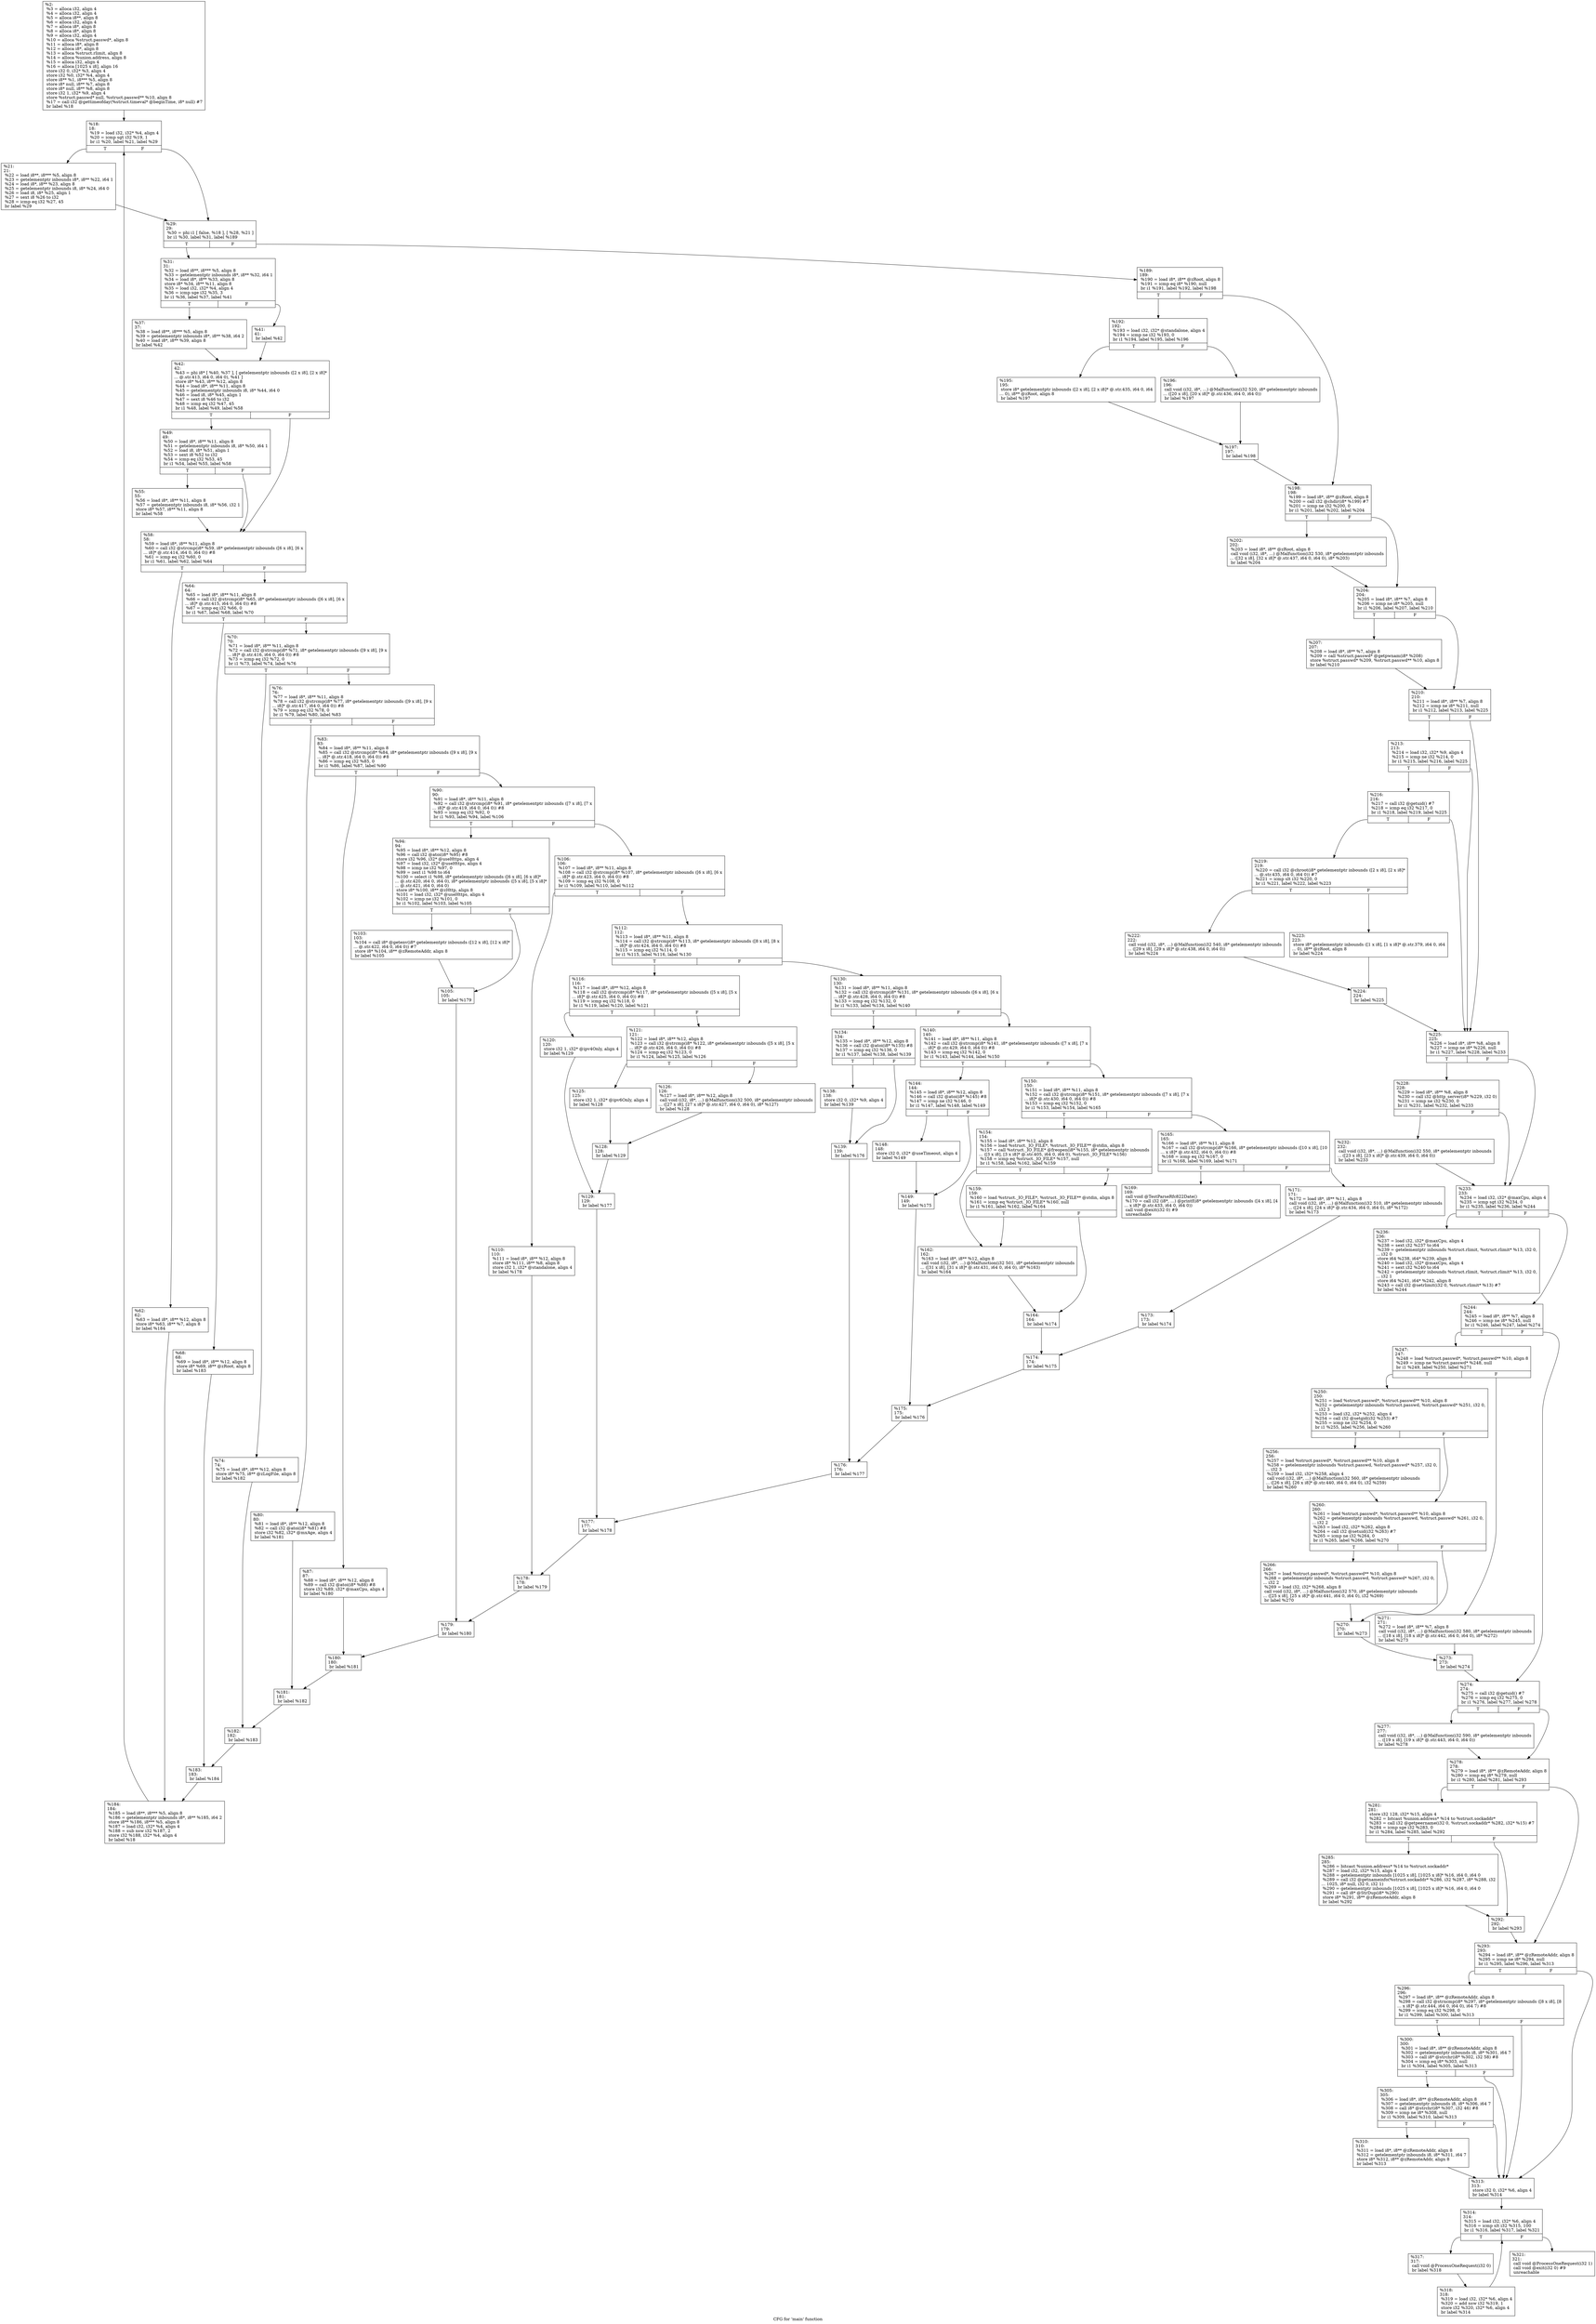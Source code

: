 digraph "CFG for 'main' function" {
	label="CFG for 'main' function";

	Node0x11ad850 [shape=record,label="{%2:\l  %3 = alloca i32, align 4\l  %4 = alloca i32, align 4\l  %5 = alloca i8**, align 8\l  %6 = alloca i32, align 4\l  %7 = alloca i8*, align 8\l  %8 = alloca i8*, align 8\l  %9 = alloca i32, align 4\l  %10 = alloca %struct.passwd*, align 8\l  %11 = alloca i8*, align 8\l  %12 = alloca i8*, align 8\l  %13 = alloca %struct.rlimit, align 8\l  %14 = alloca %union.address, align 8\l  %15 = alloca i32, align 4\l  %16 = alloca [1025 x i8], align 16\l  store i32 0, i32* %3, align 4\l  store i32 %0, i32* %4, align 4\l  store i8** %1, i8*** %5, align 8\l  store i8* null, i8** %7, align 8\l  store i8* null, i8** %8, align 8\l  store i32 1, i32* %9, align 4\l  store %struct.passwd* null, %struct.passwd** %10, align 8\l  %17 = call i32 @gettimeofday(%struct.timeval* @beginTime, i8* null) #7\l  br label %18\l}"];
	Node0x11ad850 -> Node0x11b0420;
	Node0x11b0420 [shape=record,label="{%18:\l18:                                               \l  %19 = load i32, i32* %4, align 4\l  %20 = icmp sgt i32 %19, 1\l  br i1 %20, label %21, label %29\l|{<s0>T|<s1>F}}"];
	Node0x11b0420:s0 -> Node0x11b05a0;
	Node0x11b0420:s1 -> Node0x11b05f0;
	Node0x11b05a0 [shape=record,label="{%21:\l21:                                               \l  %22 = load i8**, i8*** %5, align 8\l  %23 = getelementptr inbounds i8*, i8** %22, i64 1\l  %24 = load i8*, i8** %23, align 8\l  %25 = getelementptr inbounds i8, i8* %24, i64 0\l  %26 = load i8, i8* %25, align 1\l  %27 = sext i8 %26 to i32\l  %28 = icmp eq i32 %27, 45\l  br label %29\l}"];
	Node0x11b05a0 -> Node0x11b05f0;
	Node0x11b05f0 [shape=record,label="{%29:\l29:                                               \l  %30 = phi i1 [ false, %18 ], [ %28, %21 ]\l  br i1 %30, label %31, label %189\l|{<s0>T|<s1>F}}"];
	Node0x11b05f0:s0 -> Node0x11b0a30;
	Node0x11b05f0:s1 -> Node0x11b0a80;
	Node0x11b0a30 [shape=record,label="{%31:\l31:                                               \l  %32 = load i8**, i8*** %5, align 8\l  %33 = getelementptr inbounds i8*, i8** %32, i64 1\l  %34 = load i8*, i8** %33, align 8\l  store i8* %34, i8** %11, align 8\l  %35 = load i32, i32* %4, align 4\l  %36 = icmp sge i32 %35, 3\l  br i1 %36, label %37, label %41\l|{<s0>T|<s1>F}}"];
	Node0x11b0a30:s0 -> Node0x11b0df0;
	Node0x11b0a30:s1 -> Node0x11b0e40;
	Node0x11b0df0 [shape=record,label="{%37:\l37:                                               \l  %38 = load i8**, i8*** %5, align 8\l  %39 = getelementptr inbounds i8*, i8** %38, i64 2\l  %40 = load i8*, i8** %39, align 8\l  br label %42\l}"];
	Node0x11b0df0 -> Node0x11b1060;
	Node0x11b0e40 [shape=record,label="{%41:\l41:                                               \l  br label %42\l}"];
	Node0x11b0e40 -> Node0x11b1060;
	Node0x11b1060 [shape=record,label="{%42:\l42:                                               \l  %43 = phi i8* [ %40, %37 ], [ getelementptr inbounds ([2 x i8], [2 x i8]*\l... @.str.413, i64 0, i64 0), %41 ]\l  store i8* %43, i8** %12, align 8\l  %44 = load i8*, i8** %11, align 8\l  %45 = getelementptr inbounds i8, i8* %44, i64 0\l  %46 = load i8, i8* %45, align 1\l  %47 = sext i8 %46 to i32\l  %48 = icmp eq i32 %47, 45\l  br i1 %48, label %49, label %58\l|{<s0>T|<s1>F}}"];
	Node0x11b1060:s0 -> Node0x11b14a0;
	Node0x11b1060:s1 -> Node0x11b14f0;
	Node0x11b14a0 [shape=record,label="{%49:\l49:                                               \l  %50 = load i8*, i8** %11, align 8\l  %51 = getelementptr inbounds i8, i8* %50, i64 1\l  %52 = load i8, i8* %51, align 1\l  %53 = sext i8 %52 to i32\l  %54 = icmp eq i32 %53, 45\l  br i1 %54, label %55, label %58\l|{<s0>T|<s1>F}}"];
	Node0x11b14a0:s0 -> Node0x11b17e0;
	Node0x11b14a0:s1 -> Node0x11b14f0;
	Node0x11b17e0 [shape=record,label="{%55:\l55:                                               \l  %56 = load i8*, i8** %11, align 8\l  %57 = getelementptr inbounds i8, i8* %56, i32 1\l  store i8* %57, i8** %11, align 8\l  br label %58\l}"];
	Node0x11b17e0 -> Node0x11b14f0;
	Node0x11b14f0 [shape=record,label="{%58:\l58:                                               \l  %59 = load i8*, i8** %11, align 8\l  %60 = call i32 @strcmp(i8* %59, i8* getelementptr inbounds ([6 x i8], [6 x\l... i8]* @.str.414, i64 0, i64 0)) #8\l  %61 = icmp eq i32 %60, 0\l  br i1 %61, label %62, label %64\l|{<s0>T|<s1>F}}"];
	Node0x11b14f0:s0 -> Node0x11b1d00;
	Node0x11b14f0:s1 -> Node0x11b1d50;
	Node0x11b1d00 [shape=record,label="{%62:\l62:                                               \l  %63 = load i8*, i8** %12, align 8\l  store i8* %63, i8** %7, align 8\l  br label %184\l}"];
	Node0x11b1d00 -> Node0x11b1f10;
	Node0x11b1d50 [shape=record,label="{%64:\l64:                                               \l  %65 = load i8*, i8** %11, align 8\l  %66 = call i32 @strcmp(i8* %65, i8* getelementptr inbounds ([6 x i8], [6 x\l... i8]* @.str.415, i64 0, i64 0)) #8\l  %67 = icmp eq i32 %66, 0\l  br i1 %67, label %68, label %70\l|{<s0>T|<s1>F}}"];
	Node0x11b1d50:s0 -> Node0x11b2220;
	Node0x11b1d50:s1 -> Node0x11b2270;
	Node0x11b2220 [shape=record,label="{%68:\l68:                                               \l  %69 = load i8*, i8** %12, align 8\l  store i8* %69, i8** @zRoot, align 8\l  br label %183\l}"];
	Node0x11b2220 -> Node0x11b2430;
	Node0x11b2270 [shape=record,label="{%70:\l70:                                               \l  %71 = load i8*, i8** %11, align 8\l  %72 = call i32 @strcmp(i8* %71, i8* getelementptr inbounds ([9 x i8], [9 x\l... i8]* @.str.416, i64 0, i64 0)) #8\l  %73 = icmp eq i32 %72, 0\l  br i1 %73, label %74, label %76\l|{<s0>T|<s1>F}}"];
	Node0x11b2270:s0 -> Node0x11b2740;
	Node0x11b2270:s1 -> Node0x11b2790;
	Node0x11b2740 [shape=record,label="{%74:\l74:                                               \l  %75 = load i8*, i8** %12, align 8\l  store i8* %75, i8** @zLogFile, align 8\l  br label %182\l}"];
	Node0x11b2740 -> Node0x11b2950;
	Node0x11b2790 [shape=record,label="{%76:\l76:                                               \l  %77 = load i8*, i8** %11, align 8\l  %78 = call i32 @strcmp(i8* %77, i8* getelementptr inbounds ([9 x i8], [9 x\l... i8]* @.str.417, i64 0, i64 0)) #8\l  %79 = icmp eq i32 %78, 0\l  br i1 %79, label %80, label %83\l|{<s0>T|<s1>F}}"];
	Node0x11b2790:s0 -> Node0x11b2c60;
	Node0x11b2790:s1 -> Node0x11b2cb0;
	Node0x11b2c60 [shape=record,label="{%80:\l80:                                               \l  %81 = load i8*, i8** %12, align 8\l  %82 = call i32 @atoi(i8* %81) #8\l  store i32 %82, i32* @mxAge, align 4\l  br label %181\l}"];
	Node0x11b2c60 -> Node0x11b2f40;
	Node0x11b2cb0 [shape=record,label="{%83:\l83:                                               \l  %84 = load i8*, i8** %11, align 8\l  %85 = call i32 @strcmp(i8* %84, i8* getelementptr inbounds ([9 x i8], [9 x\l... i8]* @.str.418, i64 0, i64 0)) #8\l  %86 = icmp eq i32 %85, 0\l  br i1 %86, label %87, label %90\l|{<s0>T|<s1>F}}"];
	Node0x11b2cb0:s0 -> Node0x11b3270;
	Node0x11b2cb0:s1 -> Node0x11b32c0;
	Node0x11b3270 [shape=record,label="{%87:\l87:                                               \l  %88 = load i8*, i8** %12, align 8\l  %89 = call i32 @atoi(i8* %88) #8\l  store i32 %89, i32* @maxCpu, align 4\l  br label %180\l}"];
	Node0x11b3270 -> Node0x11b3550;
	Node0x11b32c0 [shape=record,label="{%90:\l90:                                               \l  %91 = load i8*, i8** %11, align 8\l  %92 = call i32 @strcmp(i8* %91, i8* getelementptr inbounds ([7 x i8], [7 x\l... i8]* @.str.419, i64 0, i64 0)) #8\l  %93 = icmp eq i32 %92, 0\l  br i1 %93, label %94, label %106\l|{<s0>T|<s1>F}}"];
	Node0x11b32c0:s0 -> Node0x11b3880;
	Node0x11b32c0:s1 -> Node0x11b38d0;
	Node0x11b3880 [shape=record,label="{%94:\l94:                                               \l  %95 = load i8*, i8** %12, align 8\l  %96 = call i32 @atoi(i8* %95) #8\l  store i32 %96, i32* @useHttps, align 4\l  %97 = load i32, i32* @useHttps, align 4\l  %98 = icmp ne i32 %97, 0\l  %99 = zext i1 %98 to i64\l  %100 = select i1 %98, i8* getelementptr inbounds ([6 x i8], [6 x i8]*\l... @.str.420, i64 0, i64 0), i8* getelementptr inbounds ([5 x i8], [5 x i8]*\l... @.str.421, i64 0, i64 0)\l  store i8* %100, i8** @zHttp, align 8\l  %101 = load i32, i32* @useHttps, align 4\l  %102 = icmp ne i32 %101, 0\l  br i1 %102, label %103, label %105\l|{<s0>T|<s1>F}}"];
	Node0x11b3880:s0 -> Node0x11b3f30;
	Node0x11b3880:s1 -> Node0x11b3f80;
	Node0x11b3f30 [shape=record,label="{%103:\l103:                                              \l  %104 = call i8* @getenv(i8* getelementptr inbounds ([12 x i8], [12 x i8]*\l... @.str.422, i64 0, i64 0)) #7\l  store i8* %104, i8** @zRemoteAddr, align 8\l  br label %105\l}"];
	Node0x11b3f30 -> Node0x11b3f80;
	Node0x11b3f80 [shape=record,label="{%105:\l105:                                              \l  br label %179\l}"];
	Node0x11b3f80 -> Node0x11b4400;
	Node0x11b38d0 [shape=record,label="{%106:\l106:                                              \l  %107 = load i8*, i8** %11, align 8\l  %108 = call i32 @strcmp(i8* %107, i8* getelementptr inbounds ([6 x i8], [6 x\l... i8]* @.str.423, i64 0, i64 0)) #8\l  %109 = icmp eq i32 %108, 0\l  br i1 %109, label %110, label %112\l|{<s0>T|<s1>F}}"];
	Node0x11b38d0:s0 -> Node0x11b4730;
	Node0x11b38d0:s1 -> Node0x11b4780;
	Node0x11b4730 [shape=record,label="{%110:\l110:                                              \l  %111 = load i8*, i8** %12, align 8\l  store i8* %111, i8** %8, align 8\l  store i32 1, i32* @standalone, align 4\l  br label %178\l}"];
	Node0x11b4730 -> Node0x11b49c0;
	Node0x11b4780 [shape=record,label="{%112:\l112:                                              \l  %113 = load i8*, i8** %11, align 8\l  %114 = call i32 @strcmp(i8* %113, i8* getelementptr inbounds ([8 x i8], [8 x\l... i8]* @.str.424, i64 0, i64 0)) #8\l  %115 = icmp eq i32 %114, 0\l  br i1 %115, label %116, label %130\l|{<s0>T|<s1>F}}"];
	Node0x11b4780:s0 -> Node0x11b4cd0;
	Node0x11b4780:s1 -> Node0x11b4d20;
	Node0x11b4cd0 [shape=record,label="{%116:\l116:                                              \l  %117 = load i8*, i8** %12, align 8\l  %118 = call i32 @strcmp(i8* %117, i8* getelementptr inbounds ([5 x i8], [5 x\l... i8]* @.str.425, i64 0, i64 0)) #8\l  %119 = icmp eq i32 %118, 0\l  br i1 %119, label %120, label %121\l|{<s0>T|<s1>F}}"];
	Node0x11b4cd0:s0 -> Node0x11b50a0;
	Node0x11b4cd0:s1 -> Node0x11b50f0;
	Node0x11b50a0 [shape=record,label="{%120:\l120:                                              \l  store i32 1, i32* @ipv4Only, align 4\l  br label %129\l}"];
	Node0x11b50a0 -> Node0x11b5290;
	Node0x11b50f0 [shape=record,label="{%121:\l121:                                              \l  %122 = load i8*, i8** %12, align 8\l  %123 = call i32 @strcmp(i8* %122, i8* getelementptr inbounds ([5 x i8], [5 x\l... i8]* @.str.426, i64 0, i64 0)) #8\l  %124 = icmp eq i32 %123, 0\l  br i1 %124, label %125, label %126\l|{<s0>T|<s1>F}}"];
	Node0x11b50f0:s0 -> Node0x11b55a0;
	Node0x11b50f0:s1 -> Node0x11b55f0;
	Node0x11b55a0 [shape=record,label="{%125:\l125:                                              \l  store i32 1, i32* @ipv6Only, align 4\l  br label %128\l}"];
	Node0x11b55a0 -> Node0x11b5790;
	Node0x11b55f0 [shape=record,label="{%126:\l126:                                              \l  %127 = load i8*, i8** %12, align 8\l  call void (i32, i8*, ...) @Malfunction(i32 500, i8* getelementptr inbounds\l... ([27 x i8], [27 x i8]* @.str.427, i64 0, i64 0), i8* %127)\l  br label %128\l}"];
	Node0x11b55f0 -> Node0x11b5790;
	Node0x11b5790 [shape=record,label="{%128:\l128:                                              \l  br label %129\l}"];
	Node0x11b5790 -> Node0x11b5290;
	Node0x11b5290 [shape=record,label="{%129:\l129:                                              \l  br label %177\l}"];
	Node0x11b5290 -> Node0x11b62f0;
	Node0x11b4d20 [shape=record,label="{%130:\l130:                                              \l  %131 = load i8*, i8** %11, align 8\l  %132 = call i32 @strcmp(i8* %131, i8* getelementptr inbounds ([6 x i8], [6 x\l... i8]* @.str.428, i64 0, i64 0)) #8\l  %133 = icmp eq i32 %132, 0\l  br i1 %133, label %134, label %140\l|{<s0>T|<s1>F}}"];
	Node0x11b4d20:s0 -> Node0x11b6600;
	Node0x11b4d20:s1 -> Node0x11b6650;
	Node0x11b6600 [shape=record,label="{%134:\l134:                                              \l  %135 = load i8*, i8** %12, align 8\l  %136 = call i32 @atoi(i8* %135) #8\l  %137 = icmp eq i32 %136, 0\l  br i1 %137, label %138, label %139\l|{<s0>T|<s1>F}}"];
	Node0x11b6600:s0 -> Node0x11b68d0;
	Node0x11b6600:s1 -> Node0x11b6920;
	Node0x11b68d0 [shape=record,label="{%138:\l138:                                              \l  store i32 0, i32* %9, align 4\l  br label %139\l}"];
	Node0x11b68d0 -> Node0x11b6920;
	Node0x11b6920 [shape=record,label="{%139:\l139:                                              \l  br label %176\l}"];
	Node0x11b6920 -> Node0x11b6ae0;
	Node0x11b6650 [shape=record,label="{%140:\l140:                                              \l  %141 = load i8*, i8** %11, align 8\l  %142 = call i32 @strcmp(i8* %141, i8* getelementptr inbounds ([7 x i8], [7 x\l... i8]* @.str.429, i64 0, i64 0)) #8\l  %143 = icmp eq i32 %142, 0\l  br i1 %143, label %144, label %150\l|{<s0>T|<s1>F}}"];
	Node0x11b6650:s0 -> Node0x11b6e10;
	Node0x11b6650:s1 -> Node0x11b6e60;
	Node0x11b6e10 [shape=record,label="{%144:\l144:                                              \l  %145 = load i8*, i8** %12, align 8\l  %146 = call i32 @atoi(i8* %145) #8\l  %147 = icmp ne i32 %146, 0\l  br i1 %147, label %148, label %149\l|{<s0>T|<s1>F}}"];
	Node0x11b6e10:s0 -> Node0x11b70e0;
	Node0x11b6e10:s1 -> Node0x11b7130;
	Node0x11b70e0 [shape=record,label="{%148:\l148:                                              \l  store i32 0, i32* @useTimeout, align 4\l  br label %149\l}"];
	Node0x11b70e0 -> Node0x11b7130;
	Node0x11b7130 [shape=record,label="{%149:\l149:                                              \l  br label %175\l}"];
	Node0x11b7130 -> Node0x11b7330;
	Node0x11b6e60 [shape=record,label="{%150:\l150:                                              \l  %151 = load i8*, i8** %11, align 8\l  %152 = call i32 @strcmp(i8* %151, i8* getelementptr inbounds ([7 x i8], [7 x\l... i8]* @.str.430, i64 0, i64 0)) #8\l  %153 = icmp eq i32 %152, 0\l  br i1 %153, label %154, label %165\l|{<s0>T|<s1>F}}"];
	Node0x11b6e60:s0 -> Node0x11b7660;
	Node0x11b6e60:s1 -> Node0x11b76b0;
	Node0x11b7660 [shape=record,label="{%154:\l154:                                              \l  %155 = load i8*, i8** %12, align 8\l  %156 = load %struct._IO_FILE*, %struct._IO_FILE** @stdin, align 8\l  %157 = call %struct._IO_FILE* @freopen(i8* %155, i8* getelementptr inbounds\l... ([3 x i8], [3 x i8]* @.str.405, i64 0, i64 0), %struct._IO_FILE* %156)\l  %158 = icmp eq %struct._IO_FILE* %157, null\l  br i1 %158, label %162, label %159\l|{<s0>T|<s1>F}}"];
	Node0x11b7660:s0 -> Node0x11b7ae0;
	Node0x11b7660:s1 -> Node0x11b7b30;
	Node0x11b7b30 [shape=record,label="{%159:\l159:                                              \l  %160 = load %struct._IO_FILE*, %struct._IO_FILE** @stdin, align 8\l  %161 = icmp eq %struct._IO_FILE* %160, null\l  br i1 %161, label %162, label %164\l|{<s0>T|<s1>F}}"];
	Node0x11b7b30:s0 -> Node0x11b7ae0;
	Node0x11b7b30:s1 -> Node0x11b7d20;
	Node0x11b7ae0 [shape=record,label="{%162:\l162:                                              \l  %163 = load i8*, i8** %12, align 8\l  call void (i32, i8*, ...) @Malfunction(i32 501, i8* getelementptr inbounds\l... ([31 x i8], [31 x i8]* @.str.431, i64 0, i64 0), i8* %163)\l  br label %164\l}"];
	Node0x11b7ae0 -> Node0x11b7d20;
	Node0x11b7d20 [shape=record,label="{%164:\l164:                                              \l  br label %174\l}"];
	Node0x11b7d20 -> Node0x11b8070;
	Node0x11b76b0 [shape=record,label="{%165:\l165:                                              \l  %166 = load i8*, i8** %11, align 8\l  %167 = call i32 @strcmp(i8* %166, i8* getelementptr inbounds ([10 x i8], [10\l... x i8]* @.str.432, i64 0, i64 0)) #8\l  %168 = icmp eq i32 %167, 0\l  br i1 %168, label %169, label %171\l|{<s0>T|<s1>F}}"];
	Node0x11b76b0:s0 -> Node0x11b83a0;
	Node0x11b76b0:s1 -> Node0x11b83f0;
	Node0x11b83a0 [shape=record,label="{%169:\l169:                                              \l  call void @TestParseRfc822Date()\l  %170 = call i32 (i8*, ...) @printf(i8* getelementptr inbounds ([4 x i8], [4\l... x i8]* @.str.433, i64 0, i64 0))\l  call void @exit(i32 0) #9\l  unreachable\l}"];
	Node0x11b83f0 [shape=record,label="{%171:\l171:                                              \l  %172 = load i8*, i8** %11, align 8\l  call void (i32, i8*, ...) @Malfunction(i32 510, i8* getelementptr inbounds\l... ([24 x i8], [24 x i8]* @.str.434, i64 0, i64 0), i8* %172)\l  br label %173\l}"];
	Node0x11b83f0 -> Node0x11b89f0;
	Node0x11b89f0 [shape=record,label="{%173:\l173:                                              \l  br label %174\l}"];
	Node0x11b89f0 -> Node0x11b8070;
	Node0x11b8070 [shape=record,label="{%174:\l174:                                              \l  br label %175\l}"];
	Node0x11b8070 -> Node0x11b7330;
	Node0x11b7330 [shape=record,label="{%175:\l175:                                              \l  br label %176\l}"];
	Node0x11b7330 -> Node0x11b6ae0;
	Node0x11b6ae0 [shape=record,label="{%176:\l176:                                              \l  br label %177\l}"];
	Node0x11b6ae0 -> Node0x11b62f0;
	Node0x11b62f0 [shape=record,label="{%177:\l177:                                              \l  br label %178\l}"];
	Node0x11b62f0 -> Node0x11b49c0;
	Node0x11b49c0 [shape=record,label="{%178:\l178:                                              \l  br label %179\l}"];
	Node0x11b49c0 -> Node0x11b4400;
	Node0x11b4400 [shape=record,label="{%179:\l179:                                              \l  br label %180\l}"];
	Node0x11b4400 -> Node0x11b3550;
	Node0x11b3550 [shape=record,label="{%180:\l180:                                              \l  br label %181\l}"];
	Node0x11b3550 -> Node0x11b2f40;
	Node0x11b2f40 [shape=record,label="{%181:\l181:                                              \l  br label %182\l}"];
	Node0x11b2f40 -> Node0x11b2950;
	Node0x11b2950 [shape=record,label="{%182:\l182:                                              \l  br label %183\l}"];
	Node0x11b2950 -> Node0x11b2430;
	Node0x11b2430 [shape=record,label="{%183:\l183:                                              \l  br label %184\l}"];
	Node0x11b2430 -> Node0x11b1f10;
	Node0x11b1f10 [shape=record,label="{%184:\l184:                                              \l  %185 = load i8**, i8*** %5, align 8\l  %186 = getelementptr inbounds i8*, i8** %185, i64 2\l  store i8** %186, i8*** %5, align 8\l  %187 = load i32, i32* %4, align 4\l  %188 = sub nsw i32 %187, 2\l  store i32 %188, i32* %4, align 4\l  br label %18\l}"];
	Node0x11b1f10 -> Node0x11b0420;
	Node0x11b0a80 [shape=record,label="{%189:\l189:                                              \l  %190 = load i8*, i8** @zRoot, align 8\l  %191 = icmp eq i8* %190, null\l  br i1 %191, label %192, label %198\l|{<s0>T|<s1>F}}"];
	Node0x11b0a80:s0 -> Node0x11b92a0;
	Node0x11b0a80:s1 -> Node0x11b92f0;
	Node0x11b92a0 [shape=record,label="{%192:\l192:                                              \l  %193 = load i32, i32* @standalone, align 4\l  %194 = icmp ne i32 %193, 0\l  br i1 %194, label %195, label %196\l|{<s0>T|<s1>F}}"];
	Node0x11b92a0:s0 -> Node0x11b94a0;
	Node0x11b92a0:s1 -> Node0x11b94f0;
	Node0x11b94a0 [shape=record,label="{%195:\l195:                                              \l  store i8* getelementptr inbounds ([2 x i8], [2 x i8]* @.str.435, i64 0, i64\l... 0), i8** @zRoot, align 8\l  br label %197\l}"];
	Node0x11b94a0 -> Node0x11b96d0;
	Node0x11b94f0 [shape=record,label="{%196:\l196:                                              \l  call void (i32, i8*, ...) @Malfunction(i32 520, i8* getelementptr inbounds\l... ([20 x i8], [20 x i8]* @.str.436, i64 0, i64 0))\l  br label %197\l}"];
	Node0x11b94f0 -> Node0x11b96d0;
	Node0x11b96d0 [shape=record,label="{%197:\l197:                                              \l  br label %198\l}"];
	Node0x11b96d0 -> Node0x11b92f0;
	Node0x11b92f0 [shape=record,label="{%198:\l198:                                              \l  %199 = load i8*, i8** @zRoot, align 8\l  %200 = call i32 @chdir(i8* %199) #7\l  %201 = icmp ne i32 %200, 0\l  br i1 %201, label %202, label %204\l|{<s0>T|<s1>F}}"];
	Node0x11b92f0:s0 -> Node0x11b9b70;
	Node0x11b92f0:s1 -> Node0x11b9bc0;
	Node0x11b9b70 [shape=record,label="{%202:\l202:                                              \l  %203 = load i8*, i8** @zRoot, align 8\l  call void (i32, i8*, ...) @Malfunction(i32 530, i8* getelementptr inbounds\l... ([32 x i8], [32 x i8]* @.str.437, i64 0, i64 0), i8* %203)\l  br label %204\l}"];
	Node0x11b9b70 -> Node0x11b9bc0;
	Node0x11b9bc0 [shape=record,label="{%204:\l204:                                              \l  %205 = load i8*, i8** %7, align 8\l  %206 = icmp ne i8* %205, null\l  br i1 %206, label %207, label %210\l|{<s0>T|<s1>F}}"];
	Node0x11b9bc0:s0 -> Node0x11b9fe0;
	Node0x11b9bc0:s1 -> Node0x11ba030;
	Node0x11b9fe0 [shape=record,label="{%207:\l207:                                              \l  %208 = load i8*, i8** %7, align 8\l  %209 = call %struct.passwd* @getpwnam(i8* %208)\l  store %struct.passwd* %209, %struct.passwd** %10, align 8\l  br label %210\l}"];
	Node0x11b9fe0 -> Node0x11ba030;
	Node0x11ba030 [shape=record,label="{%210:\l210:                                              \l  %211 = load i8*, i8** %7, align 8\l  %212 = icmp ne i8* %211, null\l  br i1 %212, label %213, label %225\l|{<s0>T|<s1>F}}"];
	Node0x11ba030:s0 -> Node0x11ba540;
	Node0x11ba030:s1 -> Node0x11ba590;
	Node0x11ba540 [shape=record,label="{%213:\l213:                                              \l  %214 = load i32, i32* %9, align 4\l  %215 = icmp ne i32 %214, 0\l  br i1 %215, label %216, label %225\l|{<s0>T|<s1>F}}"];
	Node0x11ba540:s0 -> Node0x11ba740;
	Node0x11ba540:s1 -> Node0x11ba590;
	Node0x11ba740 [shape=record,label="{%216:\l216:                                              \l  %217 = call i32 @getuid() #7\l  %218 = icmp eq i32 %217, 0\l  br i1 %218, label %219, label %225\l|{<s0>T|<s1>F}}"];
	Node0x11ba740:s0 -> Node0x11baab0;
	Node0x11ba740:s1 -> Node0x11ba590;
	Node0x11baab0 [shape=record,label="{%219:\l219:                                              \l  %220 = call i32 @chroot(i8* getelementptr inbounds ([2 x i8], [2 x i8]*\l... @.str.435, i64 0, i64 0)) #7\l  %221 = icmp slt i32 %220, 0\l  br i1 %221, label %222, label %223\l|{<s0>T|<s1>F}}"];
	Node0x11baab0:s0 -> Node0x11bae30;
	Node0x11baab0:s1 -> Node0x11bae80;
	Node0x11bae30 [shape=record,label="{%222:\l222:                                              \l  call void (i32, i8*, ...) @Malfunction(i32 540, i8* getelementptr inbounds\l... ([29 x i8], [29 x i8]* @.str.438, i64 0, i64 0))\l  br label %224\l}"];
	Node0x11bae30 -> Node0x11bb100;
	Node0x11bae80 [shape=record,label="{%223:\l223:                                              \l  store i8* getelementptr inbounds ([1 x i8], [1 x i8]* @.str.379, i64 0, i64\l... 0), i8** @zRoot, align 8\l  br label %224\l}"];
	Node0x11bae80 -> Node0x11bb100;
	Node0x11bb100 [shape=record,label="{%224:\l224:                                              \l  br label %225\l}"];
	Node0x11bb100 -> Node0x11ba590;
	Node0x11ba590 [shape=record,label="{%225:\l225:                                              \l  %226 = load i8*, i8** %8, align 8\l  %227 = icmp ne i8* %226, null\l  br i1 %227, label %228, label %233\l|{<s0>T|<s1>F}}"];
	Node0x11ba590:s0 -> Node0x11bb3c0;
	Node0x11ba590:s1 -> Node0x11bb410;
	Node0x11bb3c0 [shape=record,label="{%228:\l228:                                              \l  %229 = load i8*, i8** %8, align 8\l  %230 = call i32 @http_server(i8* %229, i32 0)\l  %231 = icmp ne i32 %230, 0\l  br i1 %231, label %232, label %233\l|{<s0>T|<s1>F}}"];
	Node0x11bb3c0:s0 -> Node0x11bb6d0;
	Node0x11bb3c0:s1 -> Node0x11bb410;
	Node0x11bb6d0 [shape=record,label="{%232:\l232:                                              \l  call void (i32, i8*, ...) @Malfunction(i32 550, i8* getelementptr inbounds\l... ([23 x i8], [23 x i8]* @.str.439, i64 0, i64 0))\l  br label %233\l}"];
	Node0x11bb6d0 -> Node0x11bb410;
	Node0x11bb410 [shape=record,label="{%233:\l233:                                              \l  %234 = load i32, i32* @maxCpu, align 4\l  %235 = icmp sgt i32 %234, 0\l  br i1 %235, label %236, label %244\l|{<s0>T|<s1>F}}"];
	Node0x11bb410:s0 -> Node0x11bba80;
	Node0x11bb410:s1 -> Node0x11bbad0;
	Node0x11bba80 [shape=record,label="{%236:\l236:                                              \l  %237 = load i32, i32* @maxCpu, align 4\l  %238 = sext i32 %237 to i64\l  %239 = getelementptr inbounds %struct.rlimit, %struct.rlimit* %13, i32 0,\l... i32 0\l  store i64 %238, i64* %239, align 8\l  %240 = load i32, i32* @maxCpu, align 4\l  %241 = sext i32 %240 to i64\l  %242 = getelementptr inbounds %struct.rlimit, %struct.rlimit* %13, i32 0,\l... i32 1\l  store i64 %241, i64* %242, align 8\l  %243 = call i32 @setrlimit(i32 0, %struct.rlimit* %13) #7\l  br label %244\l}"];
	Node0x11bba80 -> Node0x11bbad0;
	Node0x11bbad0 [shape=record,label="{%244:\l244:                                              \l  %245 = load i8*, i8** %7, align 8\l  %246 = icmp ne i8* %245, null\l  br i1 %246, label %247, label %274\l|{<s0>T|<s1>F}}"];
	Node0x11bbad0:s0 -> Node0x11bc300;
	Node0x11bbad0:s1 -> Node0x11bc350;
	Node0x11bc300 [shape=record,label="{%247:\l247:                                              \l  %248 = load %struct.passwd*, %struct.passwd** %10, align 8\l  %249 = icmp ne %struct.passwd* %248, null\l  br i1 %249, label %250, label %271\l|{<s0>T|<s1>F}}"];
	Node0x11bc300:s0 -> Node0x11bc500;
	Node0x11bc300:s1 -> Node0x11bc550;
	Node0x11bc500 [shape=record,label="{%250:\l250:                                              \l  %251 = load %struct.passwd*, %struct.passwd** %10, align 8\l  %252 = getelementptr inbounds %struct.passwd, %struct.passwd* %251, i32 0,\l... i32 3\l  %253 = load i32, i32* %252, align 4\l  %254 = call i32 @setgid(i32 %253) #7\l  %255 = icmp ne i32 %254, 0\l  br i1 %255, label %256, label %260\l|{<s0>T|<s1>F}}"];
	Node0x11bc500:s0 -> Node0x11bca10;
	Node0x11bc500:s1 -> Node0x11bca60;
	Node0x11bca10 [shape=record,label="{%256:\l256:                                              \l  %257 = load %struct.passwd*, %struct.passwd** %10, align 8\l  %258 = getelementptr inbounds %struct.passwd, %struct.passwd* %257, i32 0,\l... i32 3\l  %259 = load i32, i32* %258, align 4\l  call void (i32, i8*, ...) @Malfunction(i32 560, i8* getelementptr inbounds\l... ([26 x i8], [26 x i8]* @.str.440, i64 0, i64 0), i32 %259)\l  br label %260\l}"];
	Node0x11bca10 -> Node0x11bca60;
	Node0x11bca60 [shape=record,label="{%260:\l260:                                              \l  %261 = load %struct.passwd*, %struct.passwd** %10, align 8\l  %262 = getelementptr inbounds %struct.passwd, %struct.passwd* %261, i32 0,\l... i32 2\l  %263 = load i32, i32* %262, align 8\l  %264 = call i32 @setuid(i32 %263) #7\l  %265 = icmp ne i32 %264, 0\l  br i1 %265, label %266, label %270\l|{<s0>T|<s1>F}}"];
	Node0x11bca60:s0 -> Node0x11b61f0;
	Node0x11bca60:s1 -> Node0x11b6240;
	Node0x11b61f0 [shape=record,label="{%266:\l266:                                              \l  %267 = load %struct.passwd*, %struct.passwd** %10, align 8\l  %268 = getelementptr inbounds %struct.passwd, %struct.passwd* %267, i32 0,\l... i32 2\l  %269 = load i32, i32* %268, align 8\l  call void (i32, i8*, ...) @Malfunction(i32 570, i8* getelementptr inbounds\l... ([25 x i8], [25 x i8]* @.str.441, i64 0, i64 0), i32 %269)\l  br label %270\l}"];
	Node0x11b61f0 -> Node0x11b6240;
	Node0x11b6240 [shape=record,label="{%270:\l270:                                              \l  br label %273\l}"];
	Node0x11b6240 -> Node0x11bdf20;
	Node0x11bc550 [shape=record,label="{%271:\l271:                                              \l  %272 = load i8*, i8** %7, align 8\l  call void (i32, i8*, ...) @Malfunction(i32 580, i8* getelementptr inbounds\l... ([18 x i8], [18 x i8]* @.str.442, i64 0, i64 0), i8* %272)\l  br label %273\l}"];
	Node0x11bc550 -> Node0x11bdf20;
	Node0x11bdf20 [shape=record,label="{%273:\l273:                                              \l  br label %274\l}"];
	Node0x11bdf20 -> Node0x11bc350;
	Node0x11bc350 [shape=record,label="{%274:\l274:                                              \l  %275 = call i32 @getuid() #7\l  %276 = icmp eq i32 %275, 0\l  br i1 %276, label %277, label %278\l|{<s0>T|<s1>F}}"];
	Node0x11bc350:s0 -> Node0x11be3a0;
	Node0x11bc350:s1 -> Node0x11be3f0;
	Node0x11be3a0 [shape=record,label="{%277:\l277:                                              \l  call void (i32, i8*, ...) @Malfunction(i32 590, i8* getelementptr inbounds\l... ([19 x i8], [19 x i8]* @.str.443, i64 0, i64 0))\l  br label %278\l}"];
	Node0x11be3a0 -> Node0x11be3f0;
	Node0x11be3f0 [shape=record,label="{%278:\l278:                                              \l  %279 = load i8*, i8** @zRemoteAddr, align 8\l  %280 = icmp eq i8* %279, null\l  br i1 %280, label %281, label %293\l|{<s0>T|<s1>F}}"];
	Node0x11be3f0:s0 -> Node0x11be770;
	Node0x11be3f0:s1 -> Node0x11be7c0;
	Node0x11be770 [shape=record,label="{%281:\l281:                                              \l  store i32 128, i32* %15, align 4\l  %282 = bitcast %union.address* %14 to %struct.sockaddr*\l  %283 = call i32 @getpeername(i32 0, %struct.sockaddr* %282, i32* %15) #7\l  %284 = icmp sge i32 %283, 0\l  br i1 %284, label %285, label %292\l|{<s0>T|<s1>F}}"];
	Node0x11be770:s0 -> Node0x11bec40;
	Node0x11be770:s1 -> Node0x11bec90;
	Node0x11bec40 [shape=record,label="{%285:\l285:                                              \l  %286 = bitcast %union.address* %14 to %struct.sockaddr*\l  %287 = load i32, i32* %15, align 4\l  %288 = getelementptr inbounds [1025 x i8], [1025 x i8]* %16, i64 0, i64 0\l  %289 = call i32 @getnameinfo(%struct.sockaddr* %286, i32 %287, i8* %288, i32\l... 1025, i8* null, i32 0, i32 1)\l  %290 = getelementptr inbounds [1025 x i8], [1025 x i8]* %16, i64 0, i64 0\l  %291 = call i8* @StrDup(i8* %290)\l  store i8* %291, i8** @zRemoteAddr, align 8\l  br label %292\l}"];
	Node0x11bec40 -> Node0x11bec90;
	Node0x11bec90 [shape=record,label="{%292:\l292:                                              \l  br label %293\l}"];
	Node0x11bec90 -> Node0x11be7c0;
	Node0x11be7c0 [shape=record,label="{%293:\l293:                                              \l  %294 = load i8*, i8** @zRemoteAddr, align 8\l  %295 = icmp ne i8* %294, null\l  br i1 %295, label %296, label %313\l|{<s0>T|<s1>F}}"];
	Node0x11be7c0:s0 -> Node0x11bf420;
	Node0x11be7c0:s1 -> Node0x11bf470;
	Node0x11bf420 [shape=record,label="{%296:\l296:                                              \l  %297 = load i8*, i8** @zRemoteAddr, align 8\l  %298 = call i32 @strncmp(i8* %297, i8* getelementptr inbounds ([8 x i8], [8\l... x i8]* @.str.444, i64 0, i64 0), i64 7) #8\l  %299 = icmp eq i32 %298, 0\l  br i1 %299, label %300, label %313\l|{<s0>T|<s1>F}}"];
	Node0x11bf420:s0 -> Node0x11bf7d0;
	Node0x11bf420:s1 -> Node0x11bf470;
	Node0x11bf7d0 [shape=record,label="{%300:\l300:                                              \l  %301 = load i8*, i8** @zRemoteAddr, align 8\l  %302 = getelementptr inbounds i8, i8* %301, i64 7\l  %303 = call i8* @strchr(i8* %302, i32 58) #8\l  %304 = icmp eq i8* %303, null\l  br i1 %304, label %305, label %313\l|{<s0>T|<s1>F}}"];
	Node0x11bf7d0:s0 -> Node0x11bfc00;
	Node0x11bf7d0:s1 -> Node0x11bf470;
	Node0x11bfc00 [shape=record,label="{%305:\l305:                                              \l  %306 = load i8*, i8** @zRemoteAddr, align 8\l  %307 = getelementptr inbounds i8, i8* %306, i64 7\l  %308 = call i8* @strchr(i8* %307, i32 46) #8\l  %309 = icmp ne i8* %308, null\l  br i1 %309, label %310, label %313\l|{<s0>T|<s1>F}}"];
	Node0x11bfc00:s0 -> Node0x11bff60;
	Node0x11bfc00:s1 -> Node0x11bf470;
	Node0x11bff60 [shape=record,label="{%310:\l310:                                              \l  %311 = load i8*, i8** @zRemoteAddr, align 8\l  %312 = getelementptr inbounds i8, i8* %311, i64 7\l  store i8* %312, i8** @zRemoteAddr, align 8\l  br label %313\l}"];
	Node0x11bff60 -> Node0x11bf470;
	Node0x11bf470 [shape=record,label="{%313:\l313:                                              \l  store i32 0, i32* %6, align 4\l  br label %314\l}"];
	Node0x11bf470 -> Node0x11c0280;
	Node0x11c0280 [shape=record,label="{%314:\l314:                                              \l  %315 = load i32, i32* %6, align 4\l  %316 = icmp slt i32 %315, 100\l  br i1 %316, label %317, label %321\l|{<s0>T|<s1>F}}"];
	Node0x11c0280:s0 -> Node0x11c0400;
	Node0x11c0280:s1 -> Node0x11c0450;
	Node0x11c0400 [shape=record,label="{%317:\l317:                                              \l  call void @ProcessOneRequest(i32 0)\l  br label %318\l}"];
	Node0x11c0400 -> Node0x11c0660;
	Node0x11c0660 [shape=record,label="{%318:\l318:                                              \l  %319 = load i32, i32* %6, align 4\l  %320 = add nsw i32 %319, 1\l  store i32 %320, i32* %6, align 4\l  br label %314\l}"];
	Node0x11c0660 -> Node0x11c0280;
	Node0x11c0450 [shape=record,label="{%321:\l321:                                              \l  call void @ProcessOneRequest(i32 1)\l  call void @exit(i32 0) #9\l  unreachable\l}"];
}
